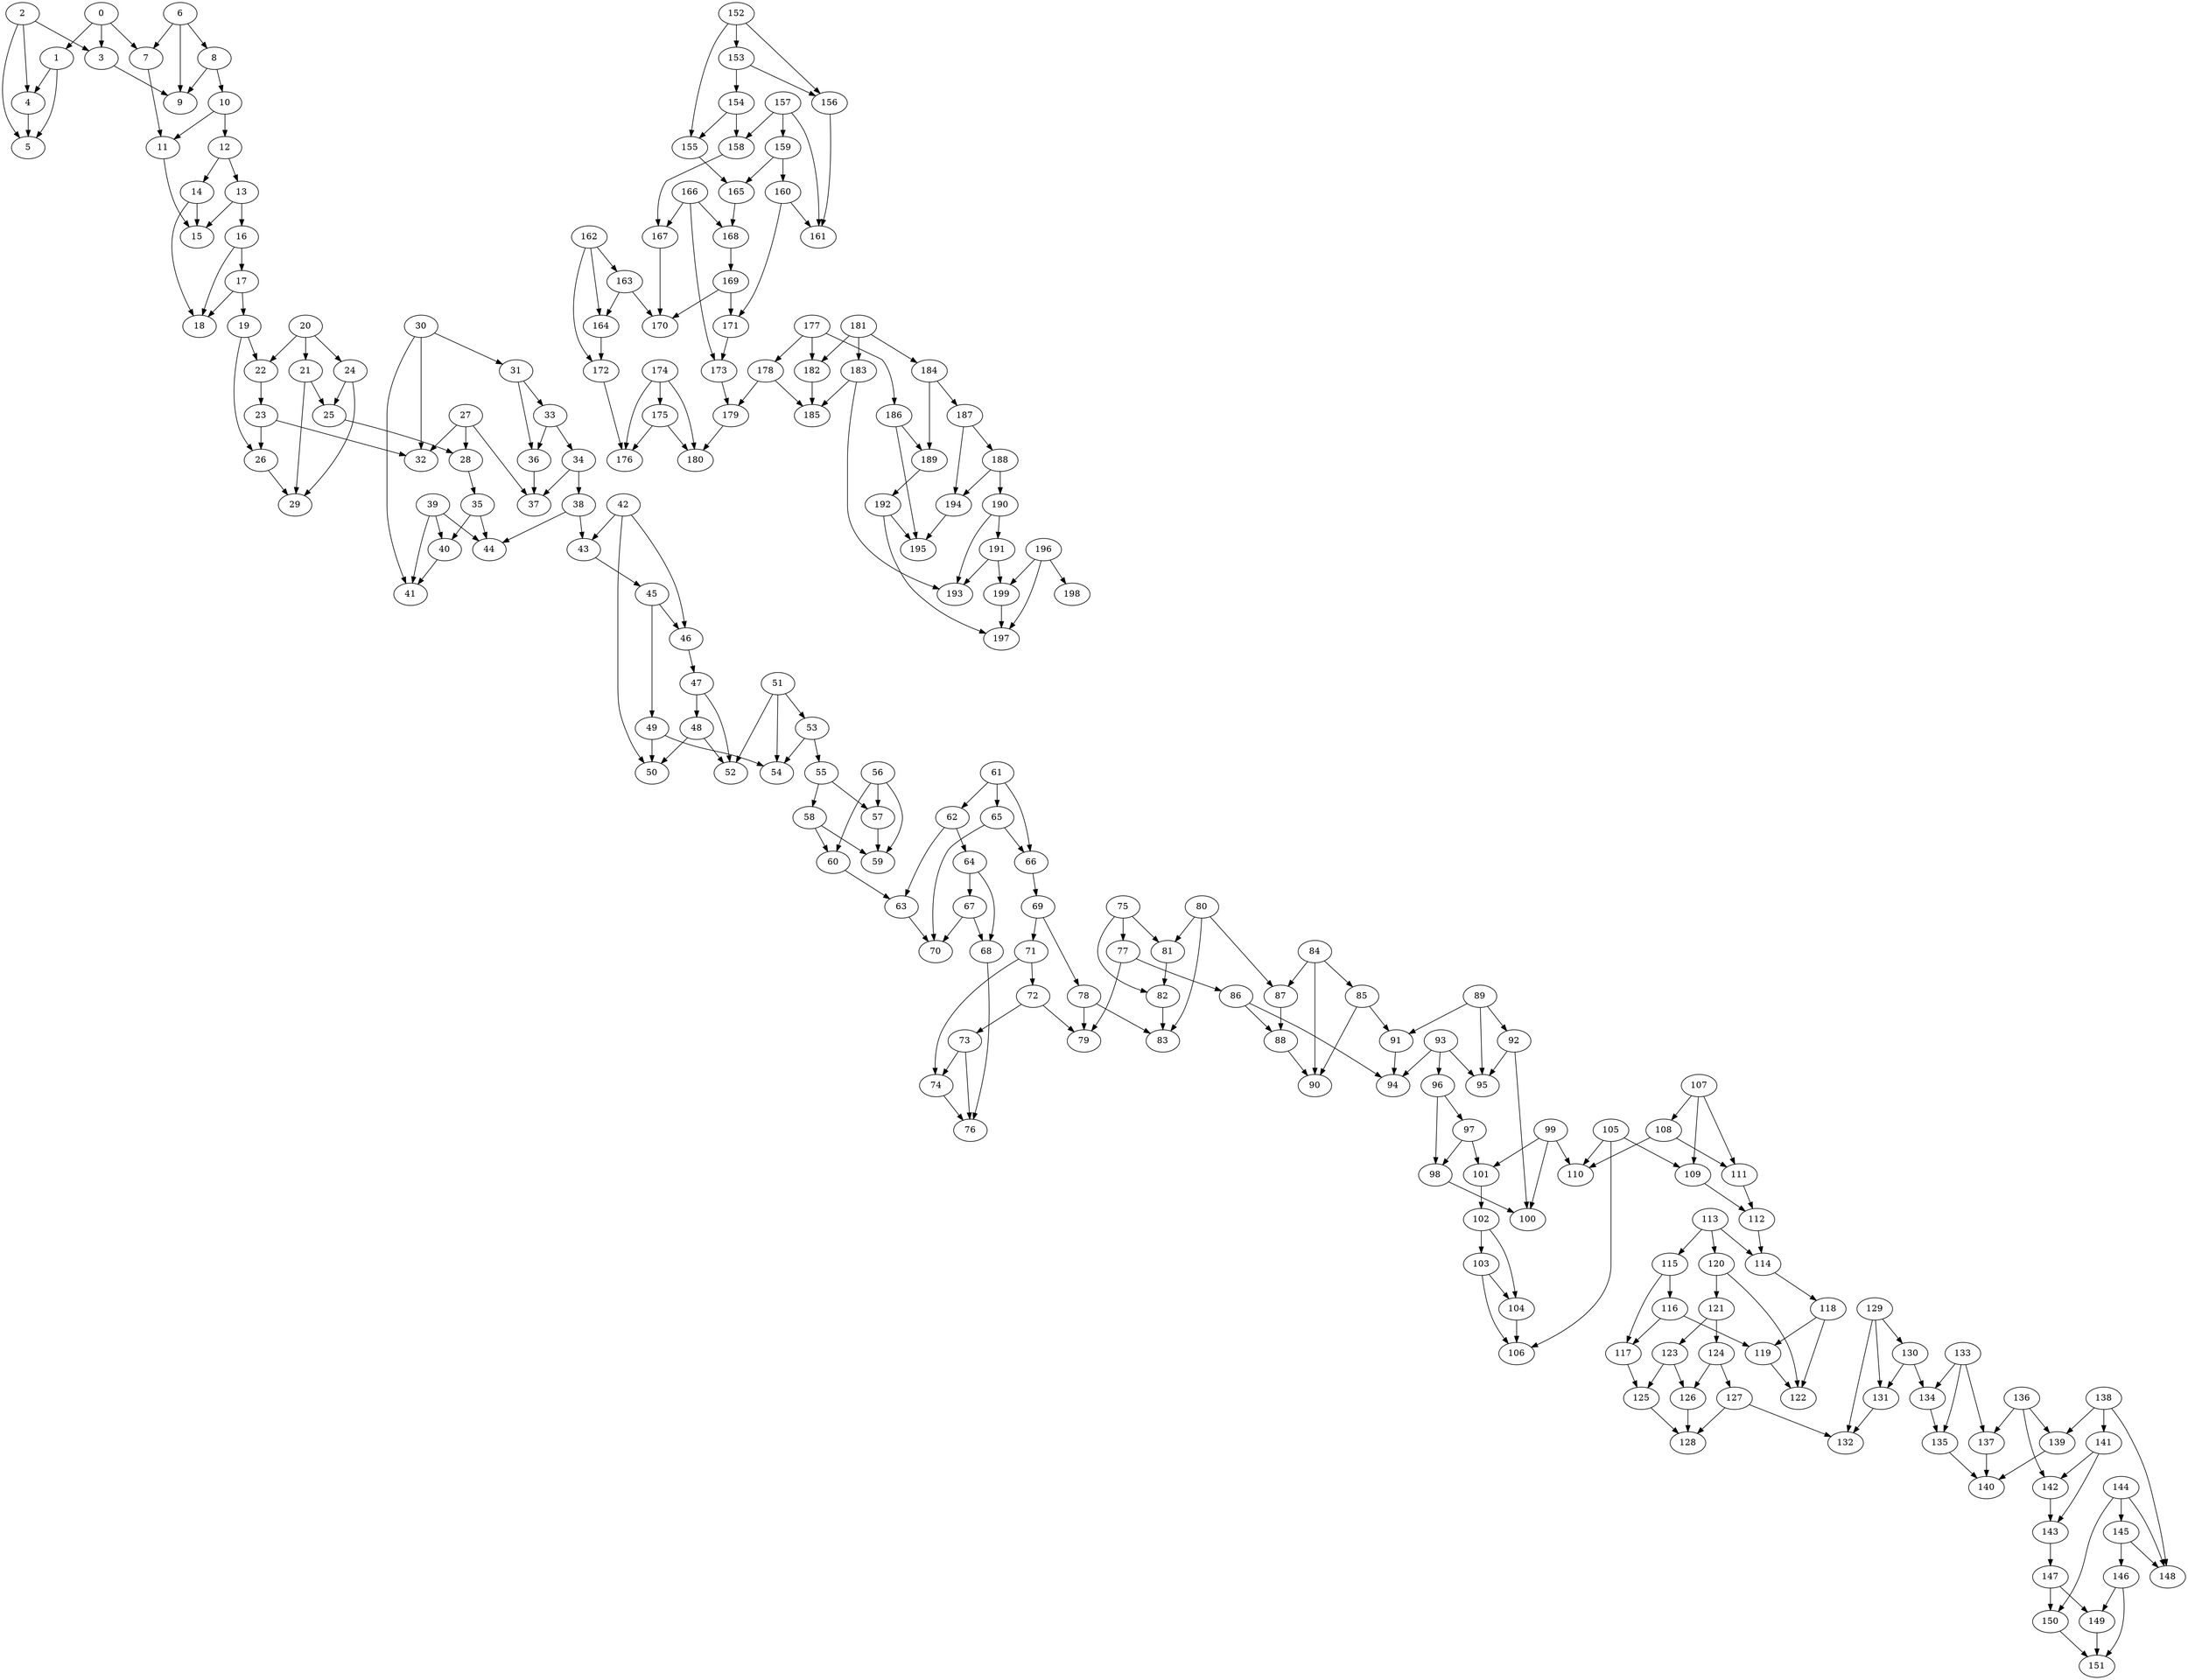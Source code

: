 digraph BarabasiAlbert_nodes_200_GradoMax_3 {
0;
1;
2;
3;
4;
5;
6;
7;
8;
9;
10;
11;
12;
13;
14;
15;
16;
17;
18;
19;
20;
21;
22;
23;
24;
25;
26;
27;
28;
29;
30;
31;
32;
33;
34;
35;
36;
37;
38;
39;
40;
41;
42;
43;
44;
45;
46;
47;
48;
49;
50;
51;
52;
53;
54;
55;
56;
57;
58;
59;
60;
61;
62;
63;
64;
65;
66;
67;
68;
69;
70;
71;
72;
73;
74;
75;
76;
77;
78;
79;
80;
81;
82;
83;
84;
85;
86;
87;
88;
89;
90;
91;
92;
93;
94;
95;
96;
97;
98;
99;
100;
101;
102;
103;
104;
105;
106;
107;
108;
109;
110;
111;
112;
113;
114;
115;
116;
117;
118;
119;
120;
121;
122;
123;
124;
125;
126;
127;
128;
129;
130;
131;
132;
133;
134;
135;
136;
137;
138;
139;
140;
141;
142;
143;
144;
145;
146;
147;
148;
149;
150;
151;
152;
153;
154;
155;
156;
157;
158;
159;
160;
161;
162;
163;
164;
165;
166;
167;
168;
169;
170;
171;
172;
173;
174;
175;
176;
177;
178;
179;
180;
181;
182;
183;
184;
185;
186;
187;
188;
189;
190;
191;
192;
193;
194;
195;
196;
197;
198;
199;
0 -> 1;
0 -> 3;
0 -> 7;
1 -> 4;
1 -> 5;
2 -> 3;
2 -> 4;
2 -> 5;
3 -> 9;
4 -> 5;
6 -> 7;
6 -> 8;
6 -> 9;
7 -> 11;
8 -> 9;
8 -> 10;
10 -> 11;
10 -> 12;
11 -> 15;
12 -> 13;
12 -> 14;
13 -> 15;
13 -> 16;
14 -> 15;
14 -> 18;
16 -> 17;
16 -> 18;
17 -> 18;
17 -> 19;
19 -> 22;
19 -> 26;
20 -> 21;
20 -> 22;
20 -> 24;
21 -> 25;
21 -> 29;
22 -> 23;
23 -> 26;
23 -> 32;
24 -> 25;
24 -> 29;
25 -> 28;
26 -> 29;
27 -> 28;
27 -> 32;
27 -> 37;
28 -> 35;
30 -> 31;
30 -> 32;
30 -> 41;
31 -> 33;
31 -> 36;
33 -> 34;
33 -> 36;
34 -> 37;
34 -> 38;
35 -> 40;
35 -> 44;
36 -> 37;
38 -> 43;
38 -> 44;
39 -> 40;
39 -> 41;
39 -> 44;
40 -> 41;
42 -> 43;
42 -> 46;
42 -> 50;
43 -> 45;
45 -> 46;
45 -> 49;
46 -> 47;
47 -> 48;
47 -> 52;
48 -> 50;
48 -> 52;
49 -> 50;
49 -> 54;
51 -> 52;
51 -> 53;
51 -> 54;
53 -> 54;
53 -> 55;
55 -> 57;
55 -> 58;
56 -> 57;
56 -> 59;
56 -> 60;
57 -> 59;
58 -> 59;
58 -> 60;
60 -> 63;
61 -> 62;
61 -> 65;
61 -> 66;
62 -> 63;
62 -> 64;
63 -> 70;
64 -> 67;
64 -> 68;
65 -> 66;
65 -> 70;
66 -> 69;
67 -> 68;
67 -> 70;
68 -> 76;
69 -> 71;
69 -> 78;
71 -> 72;
71 -> 74;
72 -> 73;
72 -> 79;
73 -> 74;
73 -> 76;
74 -> 76;
75 -> 77;
75 -> 81;
75 -> 82;
77 -> 79;
77 -> 86;
78 -> 79;
78 -> 83;
80 -> 81;
80 -> 83;
80 -> 87;
81 -> 82;
82 -> 83;
84 -> 85;
84 -> 87;
84 -> 90;
85 -> 90;
85 -> 91;
86 -> 88;
86 -> 94;
87 -> 88;
88 -> 90;
89 -> 91;
89 -> 92;
89 -> 95;
91 -> 94;
92 -> 95;
92 -> 100;
93 -> 94;
93 -> 95;
93 -> 96;
96 -> 97;
96 -> 98;
97 -> 98;
97 -> 101;
98 -> 100;
99 -> 100;
99 -> 101;
99 -> 110;
101 -> 102;
102 -> 103;
102 -> 104;
103 -> 104;
103 -> 106;
104 -> 106;
105 -> 106;
105 -> 109;
105 -> 110;
107 -> 108;
107 -> 109;
107 -> 111;
108 -> 110;
108 -> 111;
109 -> 112;
111 -> 112;
112 -> 114;
113 -> 114;
113 -> 115;
113 -> 120;
114 -> 118;
115 -> 116;
115 -> 117;
116 -> 117;
116 -> 119;
117 -> 125;
118 -> 119;
118 -> 122;
119 -> 122;
120 -> 121;
120 -> 122;
121 -> 123;
121 -> 124;
123 -> 125;
123 -> 126;
124 -> 126;
124 -> 127;
125 -> 128;
126 -> 128;
127 -> 128;
127 -> 132;
129 -> 130;
129 -> 131;
129 -> 132;
130 -> 131;
130 -> 134;
131 -> 132;
133 -> 134;
133 -> 135;
133 -> 137;
134 -> 135;
135 -> 140;
136 -> 137;
136 -> 139;
136 -> 142;
137 -> 140;
138 -> 139;
138 -> 141;
138 -> 148;
139 -> 140;
141 -> 142;
141 -> 143;
142 -> 143;
143 -> 147;
144 -> 145;
144 -> 148;
144 -> 150;
145 -> 146;
145 -> 148;
146 -> 149;
146 -> 151;
147 -> 149;
147 -> 150;
149 -> 151;
150 -> 151;
152 -> 153;
152 -> 155;
152 -> 156;
153 -> 154;
153 -> 156;
154 -> 155;
154 -> 158;
155 -> 165;
156 -> 161;
157 -> 158;
157 -> 159;
157 -> 161;
158 -> 167;
159 -> 160;
159 -> 165;
160 -> 161;
160 -> 171;
162 -> 163;
162 -> 164;
162 -> 172;
163 -> 164;
163 -> 170;
164 -> 172;
165 -> 168;
166 -> 167;
166 -> 168;
166 -> 173;
167 -> 170;
168 -> 169;
169 -> 170;
169 -> 171;
171 -> 173;
172 -> 176;
173 -> 179;
174 -> 175;
174 -> 176;
174 -> 180;
175 -> 176;
175 -> 180;
177 -> 178;
177 -> 182;
177 -> 186;
178 -> 179;
178 -> 185;
179 -> 180;
181 -> 182;
181 -> 183;
181 -> 184;
182 -> 185;
183 -> 185;
183 -> 193;
184 -> 187;
184 -> 189;
186 -> 189;
186 -> 195;
187 -> 188;
187 -> 194;
188 -> 190;
188 -> 194;
189 -> 192;
190 -> 191;
190 -> 193;
191 -> 193;
191 -> 199;
192 -> 195;
192 -> 197;
194 -> 195;
196 -> 197;
196 -> 198;
196 -> 199;
199 -> 197;
}